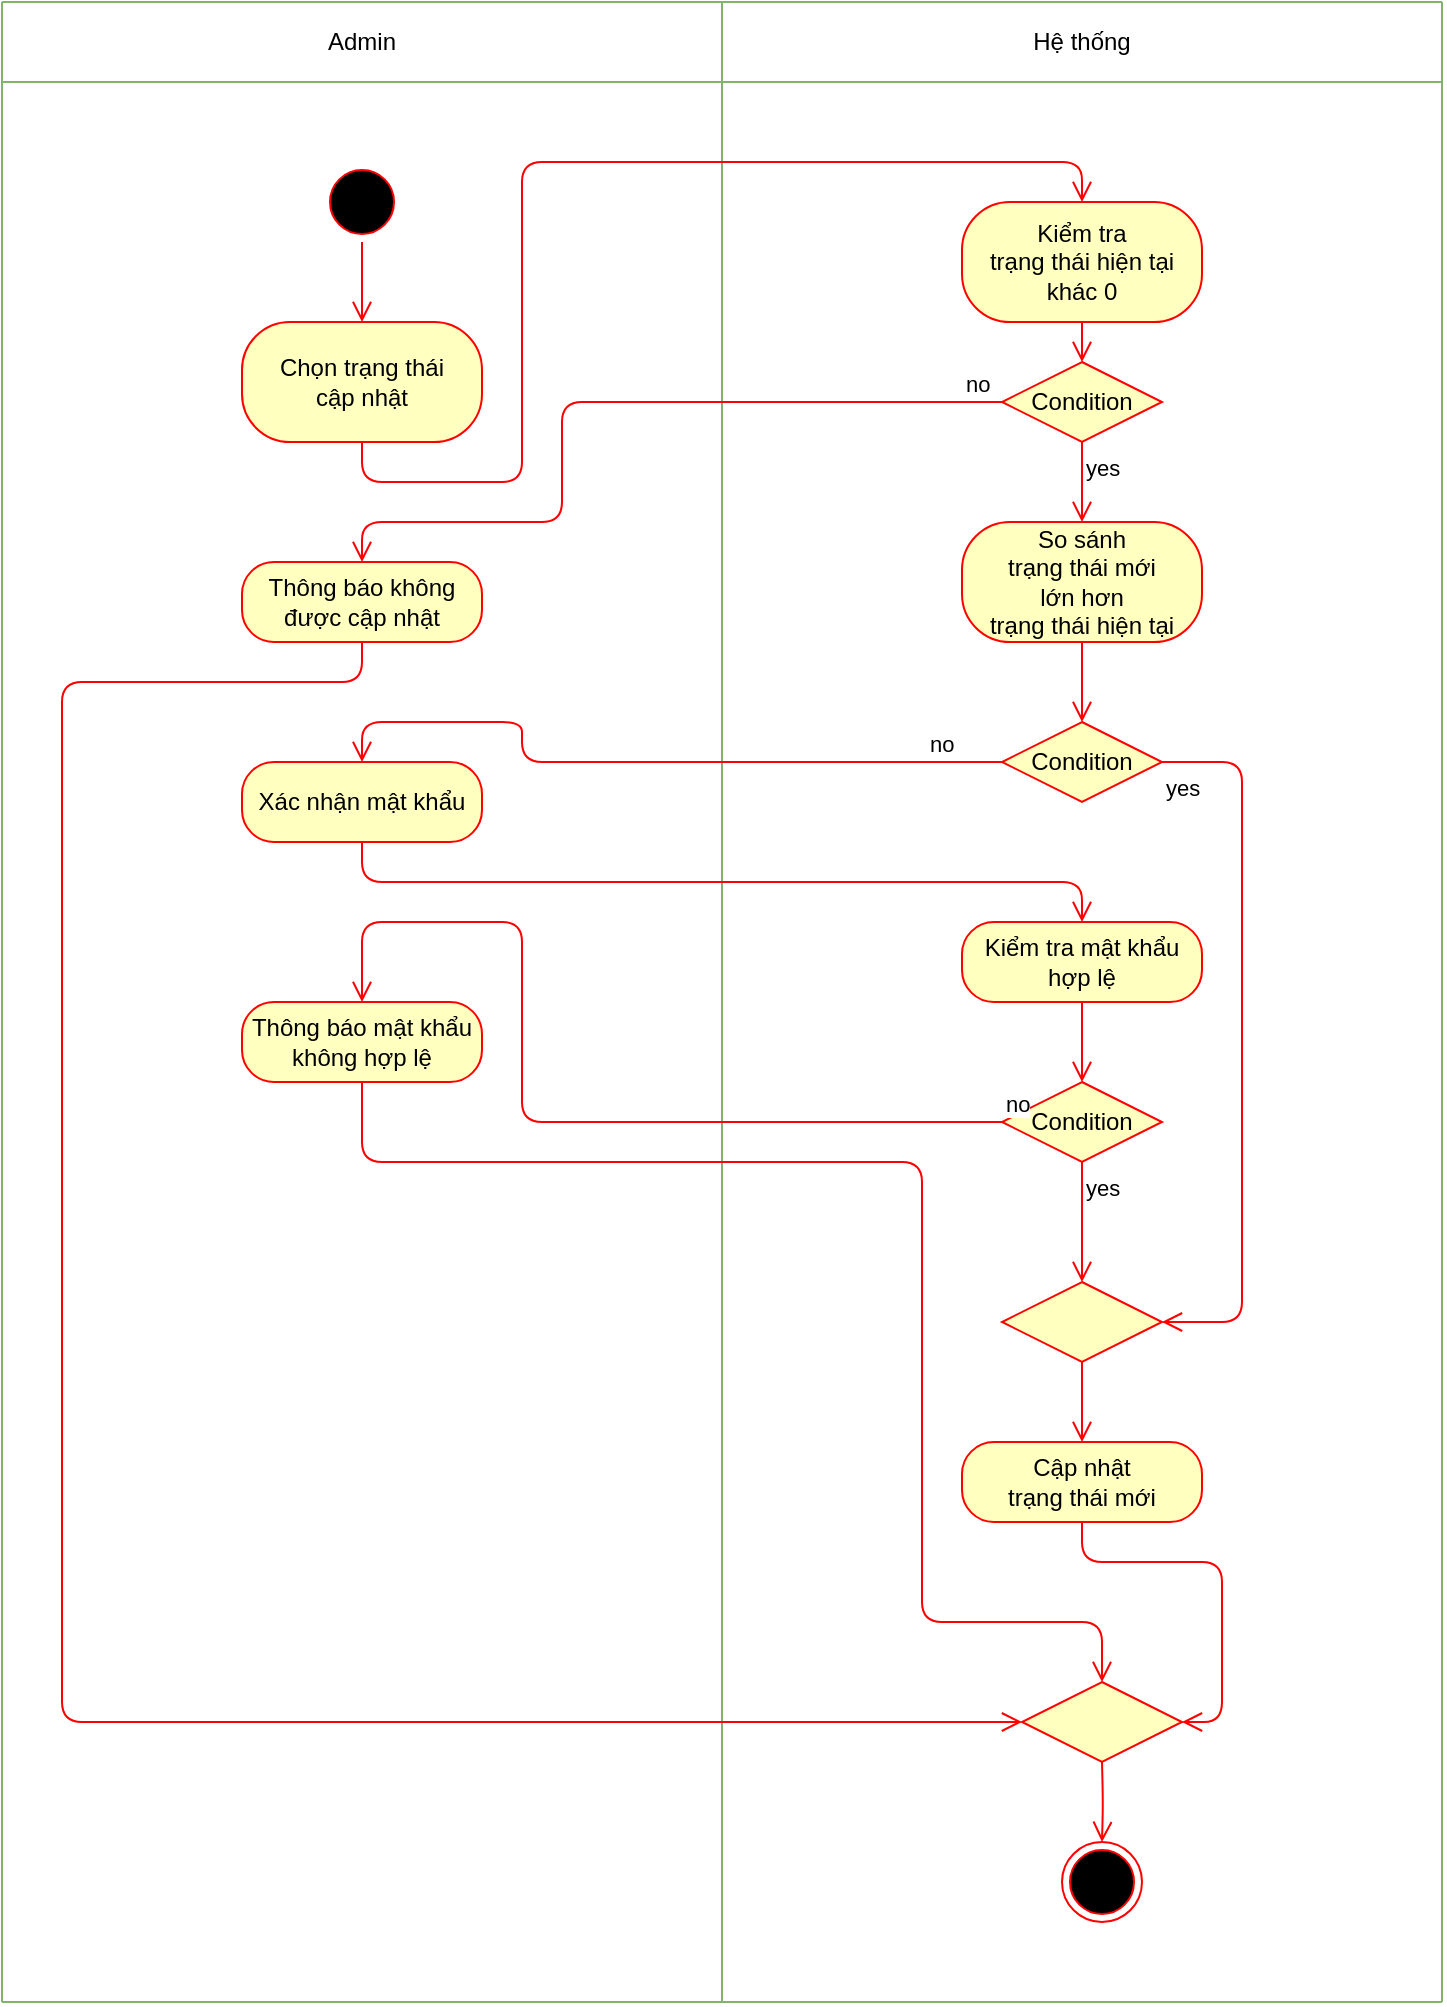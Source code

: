 <mxfile version="14.4.3" type="device"><diagram id="vb8ydJ7-jyvUHMc2sOdM" name="Page-1"><mxGraphModel dx="1024" dy="592" grid="1" gridSize="10" guides="1" tooltips="1" connect="1" arrows="1" fold="1" page="1" pageScale="1" pageWidth="850" pageHeight="1100" math="0" shadow="0"><root><mxCell id="0"/><mxCell id="1" parent="0"/><mxCell id="1lea5Q7CGfJvl4wJVnRm-1" value="" style="endArrow=none;html=1;fillColor=#d5e8d4;strokeColor=#82b366;" parent="1" edge="1"><mxGeometry width="50" height="50" relative="1" as="geometry"><mxPoint x="80" y="40" as="sourcePoint"/><mxPoint x="800" y="40" as="targetPoint"/></mxGeometry></mxCell><mxCell id="1lea5Q7CGfJvl4wJVnRm-2" value="" style="endArrow=none;html=1;fillColor=#d5e8d4;strokeColor=#82b366;" parent="1" edge="1"><mxGeometry width="50" height="50" relative="1" as="geometry"><mxPoint x="440" y="1040" as="sourcePoint"/><mxPoint x="440" y="40" as="targetPoint"/></mxGeometry></mxCell><mxCell id="1lea5Q7CGfJvl4wJVnRm-3" value="Admin" style="text;html=1;strokeColor=none;fillColor=none;align=center;verticalAlign=middle;whiteSpace=wrap;rounded=0;" parent="1" vertex="1"><mxGeometry x="220" y="50" width="80" height="20" as="geometry"/></mxCell><mxCell id="1lea5Q7CGfJvl4wJVnRm-4" value="Hệ thống" style="text;html=1;strokeColor=none;fillColor=none;align=center;verticalAlign=middle;whiteSpace=wrap;rounded=0;" parent="1" vertex="1"><mxGeometry x="580" y="50" width="80" height="20" as="geometry"/></mxCell><mxCell id="1lea5Q7CGfJvl4wJVnRm-5" value="" style="endArrow=none;html=1;fillColor=#d5e8d4;strokeColor=#82b366;" parent="1" edge="1"><mxGeometry width="50" height="50" relative="1" as="geometry"><mxPoint x="80" y="80" as="sourcePoint"/><mxPoint x="800" y="80" as="targetPoint"/></mxGeometry></mxCell><mxCell id="1lea5Q7CGfJvl4wJVnRm-6" value="" style="endArrow=none;html=1;fillColor=#d5e8d4;strokeColor=#82b366;" parent="1" edge="1"><mxGeometry width="50" height="50" relative="1" as="geometry"><mxPoint x="80" y="1040" as="sourcePoint"/><mxPoint x="80" y="40" as="targetPoint"/></mxGeometry></mxCell><mxCell id="1lea5Q7CGfJvl4wJVnRm-7" value="" style="endArrow=none;html=1;fillColor=#d5e8d4;strokeColor=#82b366;" parent="1" edge="1"><mxGeometry width="50" height="50" relative="1" as="geometry"><mxPoint x="800" y="1040" as="sourcePoint"/><mxPoint x="800" y="40" as="targetPoint"/></mxGeometry></mxCell><mxCell id="1lea5Q7CGfJvl4wJVnRm-8" value="" style="ellipse;html=1;shape=startState;fillColor=#000000;strokeColor=#ff0000;" parent="1" vertex="1"><mxGeometry x="240" y="120" width="40" height="40" as="geometry"/></mxCell><mxCell id="1lea5Q7CGfJvl4wJVnRm-9" value="" style="edgeStyle=orthogonalEdgeStyle;html=1;verticalAlign=bottom;endArrow=open;endSize=8;strokeColor=#ff0000;" parent="1" source="1lea5Q7CGfJvl4wJVnRm-8" edge="1"><mxGeometry relative="1" as="geometry"><mxPoint x="260" y="200" as="targetPoint"/></mxGeometry></mxCell><mxCell id="1lea5Q7CGfJvl4wJVnRm-10" value="" style="ellipse;html=1;shape=endState;fillColor=#000000;strokeColor=#ff0000;" parent="1" vertex="1"><mxGeometry x="610" y="960" width="40" height="40" as="geometry"/></mxCell><mxCell id="1lea5Q7CGfJvl4wJVnRm-11" value="" style="endArrow=none;html=1;fillColor=#d5e8d4;strokeColor=#82b366;" parent="1" edge="1"><mxGeometry width="50" height="50" relative="1" as="geometry"><mxPoint x="80" y="1040" as="sourcePoint"/><mxPoint x="800" y="1040" as="targetPoint"/></mxGeometry></mxCell><mxCell id="1lea5Q7CGfJvl4wJVnRm-12" value="Chọn trạng thái&lt;br&gt;cập nhật" style="rounded=1;whiteSpace=wrap;html=1;arcSize=40;fontColor=#000000;fillColor=#ffffc0;strokeColor=#ff0000;" parent="1" vertex="1"><mxGeometry x="200" y="200" width="120" height="60" as="geometry"/></mxCell><mxCell id="1lea5Q7CGfJvl4wJVnRm-13" value="Kiểm tra&lt;br&gt;trạng thái hiện tại&lt;br&gt;khác 0" style="rounded=1;whiteSpace=wrap;html=1;arcSize=40;fontColor=#000000;fillColor=#ffffc0;strokeColor=#ff0000;" parent="1" vertex="1"><mxGeometry x="560" y="140" width="120" height="60" as="geometry"/></mxCell><mxCell id="1lea5Q7CGfJvl4wJVnRm-14" value="" style="edgeStyle=orthogonalEdgeStyle;html=1;verticalAlign=bottom;endArrow=open;endSize=8;strokeColor=#ff0000;exitX=0.5;exitY=1;exitDx=0;exitDy=0;entryX=0.5;entryY=0;entryDx=0;entryDy=0;" parent="1" source="1lea5Q7CGfJvl4wJVnRm-12" target="1lea5Q7CGfJvl4wJVnRm-13" edge="1"><mxGeometry relative="1" as="geometry"><mxPoint x="340" y="340" as="targetPoint"/><mxPoint x="270" y="250" as="sourcePoint"/><Array as="points"><mxPoint x="260" y="280"/><mxPoint x="340" y="280"/><mxPoint x="340" y="120"/><mxPoint x="620" y="120"/></Array></mxGeometry></mxCell><mxCell id="1lea5Q7CGfJvl4wJVnRm-15" value="" style="edgeStyle=orthogonalEdgeStyle;html=1;verticalAlign=bottom;endArrow=open;endSize=8;strokeColor=#ff0000;exitX=0.5;exitY=1;exitDx=0;exitDy=0;entryX=0.5;entryY=0;entryDx=0;entryDy=0;" parent="1" source="1lea5Q7CGfJvl4wJVnRm-13" edge="1"><mxGeometry relative="1" as="geometry"><mxPoint x="620" y="220" as="targetPoint"/><mxPoint x="270" y="170" as="sourcePoint"/></mxGeometry></mxCell><mxCell id="1lea5Q7CGfJvl4wJVnRm-16" value="" style="edgeStyle=orthogonalEdgeStyle;html=1;verticalAlign=bottom;endArrow=open;endSize=8;strokeColor=#ff0000;exitX=0.5;exitY=1;exitDx=0;exitDy=0;entryX=0.5;entryY=0;entryDx=0;entryDy=0;" parent="1" target="1lea5Q7CGfJvl4wJVnRm-10" edge="1"><mxGeometry relative="1" as="geometry"><mxPoint x="280" y="610" as="targetPoint"/><mxPoint x="630" y="920" as="sourcePoint"/></mxGeometry></mxCell><mxCell id="1lea5Q7CGfJvl4wJVnRm-17" value="Condition" style="rhombus;whiteSpace=wrap;html=1;fillColor=#ffffc0;strokeColor=#ff0000;" parent="1" vertex="1"><mxGeometry x="580" y="220" width="80" height="40" as="geometry"/></mxCell><mxCell id="1lea5Q7CGfJvl4wJVnRm-18" value="no" style="edgeStyle=orthogonalEdgeStyle;html=1;align=left;verticalAlign=bottom;endArrow=open;endSize=8;strokeColor=#ff0000;exitX=0;exitY=0.5;exitDx=0;exitDy=0;" parent="1" source="1lea5Q7CGfJvl4wJVnRm-17" edge="1"><mxGeometry x="-0.9" relative="1" as="geometry"><mxPoint x="260" y="320" as="targetPoint"/><Array as="points"><mxPoint x="360" y="240"/><mxPoint x="360" y="300"/><mxPoint x="260" y="300"/></Array><mxPoint as="offset"/></mxGeometry></mxCell><mxCell id="1lea5Q7CGfJvl4wJVnRm-19" value="yes" style="edgeStyle=orthogonalEdgeStyle;html=1;align=left;verticalAlign=top;endArrow=open;endSize=8;strokeColor=#ff0000;" parent="1" source="1lea5Q7CGfJvl4wJVnRm-17" edge="1"><mxGeometry x="-1" relative="1" as="geometry"><mxPoint x="620" y="300" as="targetPoint"/><Array as="points"><mxPoint x="620" y="290"/><mxPoint x="620" y="290"/></Array></mxGeometry></mxCell><mxCell id="1lea5Q7CGfJvl4wJVnRm-20" value="Thông báo không được cập nhật" style="rounded=1;whiteSpace=wrap;html=1;arcSize=40;fontColor=#000000;fillColor=#ffffc0;strokeColor=#ff0000;" parent="1" vertex="1"><mxGeometry x="200" y="320" width="120" height="40" as="geometry"/></mxCell><mxCell id="1lea5Q7CGfJvl4wJVnRm-21" value="" style="edgeStyle=orthogonalEdgeStyle;html=1;verticalAlign=bottom;endArrow=open;endSize=8;strokeColor=#ff0000;entryX=0;entryY=0.5;entryDx=0;entryDy=0;exitX=0.5;exitY=1;exitDx=0;exitDy=0;" parent="1" source="1lea5Q7CGfJvl4wJVnRm-20" target="1lea5Q7CGfJvl4wJVnRm-27" edge="1"><mxGeometry relative="1" as="geometry"><mxPoint x="100" y="510" as="targetPoint"/><Array as="points"><mxPoint x="260" y="380"/><mxPoint x="110" y="380"/><mxPoint x="110" y="900"/></Array><mxPoint x="250" y="510" as="sourcePoint"/></mxGeometry></mxCell><mxCell id="1lea5Q7CGfJvl4wJVnRm-27" value="" style="rhombus;whiteSpace=wrap;html=1;fillColor=#ffffc0;strokeColor=#ff0000;" parent="1" vertex="1"><mxGeometry x="590" y="880" width="80" height="40" as="geometry"/></mxCell><mxCell id="1lea5Q7CGfJvl4wJVnRm-30" value="So sánh&lt;br&gt;trạng thái mới&lt;br&gt;lớn hơn&lt;br&gt;trạng thái hiện tại" style="rounded=1;whiteSpace=wrap;html=1;arcSize=40;fontColor=#000000;fillColor=#ffffc0;strokeColor=#ff0000;" parent="1" vertex="1"><mxGeometry x="560" y="300" width="120" height="60" as="geometry"/></mxCell><mxCell id="1lea5Q7CGfJvl4wJVnRm-31" value="Condition" style="rhombus;whiteSpace=wrap;html=1;fillColor=#ffffc0;strokeColor=#ff0000;" parent="1" vertex="1"><mxGeometry x="580" y="400" width="80" height="40" as="geometry"/></mxCell><mxCell id="1lea5Q7CGfJvl4wJVnRm-32" value="no" style="edgeStyle=orthogonalEdgeStyle;html=1;align=left;verticalAlign=bottom;endArrow=open;endSize=8;strokeColor=#ff0000;entryX=0.5;entryY=0;entryDx=0;entryDy=0;" parent="1" source="1lea5Q7CGfJvl4wJVnRm-31" target="1lea5Q7CGfJvl4wJVnRm-38" edge="1"><mxGeometry x="-0.789" relative="1" as="geometry"><mxPoint x="400" y="410" as="targetPoint"/><Array as="points"><mxPoint x="340" y="420"/><mxPoint x="340" y="400"/><mxPoint x="260" y="400"/></Array><mxPoint as="offset"/></mxGeometry></mxCell><mxCell id="1lea5Q7CGfJvl4wJVnRm-33" value="yes" style="edgeStyle=orthogonalEdgeStyle;html=1;align=left;verticalAlign=top;endArrow=open;endSize=8;strokeColor=#ff0000;exitX=1;exitY=0.5;exitDx=0;exitDy=0;entryX=1;entryY=0.5;entryDx=0;entryDy=0;" parent="1" source="1lea5Q7CGfJvl4wJVnRm-31" target="1lea5Q7CGfJvl4wJVnRm-48" edge="1"><mxGeometry x="-1" relative="1" as="geometry"><mxPoint x="760" y="420" as="targetPoint"/><Array as="points"><mxPoint x="700" y="420"/><mxPoint x="700" y="700"/></Array></mxGeometry></mxCell><mxCell id="1lea5Q7CGfJvl4wJVnRm-34" value="" style="edgeStyle=orthogonalEdgeStyle;html=1;verticalAlign=bottom;endArrow=open;endSize=8;strokeColor=#ff0000;exitX=0.5;exitY=1;exitDx=0;exitDy=0;" parent="1" source="1lea5Q7CGfJvl4wJVnRm-30" edge="1"><mxGeometry relative="1" as="geometry"><mxPoint x="620" y="400" as="targetPoint"/><mxPoint x="630" y="740" as="sourcePoint"/></mxGeometry></mxCell><mxCell id="1lea5Q7CGfJvl4wJVnRm-38" value="Xác nhận mật khẩu" style="rounded=1;whiteSpace=wrap;html=1;arcSize=40;fontColor=#000000;fillColor=#ffffc0;strokeColor=#ff0000;" parent="1" vertex="1"><mxGeometry x="200" y="420" width="120" height="40" as="geometry"/></mxCell><mxCell id="1lea5Q7CGfJvl4wJVnRm-39" value="" style="edgeStyle=orthogonalEdgeStyle;html=1;verticalAlign=bottom;endArrow=open;endSize=8;strokeColor=#ff0000;entryX=0.5;entryY=0;entryDx=0;entryDy=0;" parent="1" source="1lea5Q7CGfJvl4wJVnRm-38" target="1lea5Q7CGfJvl4wJVnRm-42" edge="1"><mxGeometry relative="1" as="geometry"><mxPoint x="260" y="520" as="targetPoint"/><Array as="points"><mxPoint x="260" y="480"/></Array></mxGeometry></mxCell><mxCell id="1lea5Q7CGfJvl4wJVnRm-40" value="Cập nhật&lt;br&gt;trạng thái mới" style="rounded=1;whiteSpace=wrap;html=1;arcSize=40;fontColor=#000000;fillColor=#ffffc0;strokeColor=#ff0000;" parent="1" vertex="1"><mxGeometry x="560" y="760" width="120" height="40" as="geometry"/></mxCell><mxCell id="1lea5Q7CGfJvl4wJVnRm-41" value="" style="edgeStyle=orthogonalEdgeStyle;html=1;verticalAlign=bottom;endArrow=open;endSize=8;strokeColor=#ff0000;entryX=1;entryY=0.5;entryDx=0;entryDy=0;" parent="1" source="1lea5Q7CGfJvl4wJVnRm-40" target="1lea5Q7CGfJvl4wJVnRm-27" edge="1"><mxGeometry relative="1" as="geometry"><mxPoint x="620" y="850" as="targetPoint"/><Array as="points"><mxPoint x="620" y="820"/><mxPoint x="690" y="820"/><mxPoint x="690" y="900"/></Array></mxGeometry></mxCell><mxCell id="1lea5Q7CGfJvl4wJVnRm-42" value="Kiểm tra mật khẩu&lt;br&gt;hợp lệ" style="rounded=1;whiteSpace=wrap;html=1;arcSize=40;fontColor=#000000;fillColor=#ffffc0;strokeColor=#ff0000;" parent="1" vertex="1"><mxGeometry x="560" y="500" width="120" height="40" as="geometry"/></mxCell><mxCell id="1lea5Q7CGfJvl4wJVnRm-43" value="" style="edgeStyle=orthogonalEdgeStyle;html=1;verticalAlign=bottom;endArrow=open;endSize=8;strokeColor=#ff0000;" parent="1" source="1lea5Q7CGfJvl4wJVnRm-42" edge="1"><mxGeometry relative="1" as="geometry"><mxPoint x="620" y="580" as="targetPoint"/></mxGeometry></mxCell><mxCell id="1lea5Q7CGfJvl4wJVnRm-44" value="Condition" style="rhombus;whiteSpace=wrap;html=1;fillColor=#ffffc0;strokeColor=#ff0000;" parent="1" vertex="1"><mxGeometry x="580" y="580" width="80" height="40" as="geometry"/></mxCell><mxCell id="1lea5Q7CGfJvl4wJVnRm-45" value="no" style="edgeStyle=orthogonalEdgeStyle;html=1;align=left;verticalAlign=bottom;endArrow=open;endSize=8;strokeColor=#ff0000;exitX=0;exitY=0.5;exitDx=0;exitDy=0;entryX=0.5;entryY=0;entryDx=0;entryDy=0;" parent="1" source="1lea5Q7CGfJvl4wJVnRm-44" target="1lea5Q7CGfJvl4wJVnRm-47" edge="1"><mxGeometry x="-1" relative="1" as="geometry"><mxPoint x="760" y="600" as="targetPoint"/><Array as="points"><mxPoint x="340" y="600"/><mxPoint x="340" y="500"/><mxPoint x="260" y="500"/></Array></mxGeometry></mxCell><mxCell id="1lea5Q7CGfJvl4wJVnRm-46" value="yes" style="edgeStyle=orthogonalEdgeStyle;html=1;align=left;verticalAlign=top;endArrow=open;endSize=8;strokeColor=#ff0000;" parent="1" source="1lea5Q7CGfJvl4wJVnRm-44" edge="1"><mxGeometry x="-1" relative="1" as="geometry"><mxPoint x="620" y="680" as="targetPoint"/></mxGeometry></mxCell><mxCell id="1lea5Q7CGfJvl4wJVnRm-47" value="Thông báo mật khẩu&lt;br&gt;không hợp lệ" style="rounded=1;whiteSpace=wrap;html=1;arcSize=40;fontColor=#000000;fillColor=#ffffc0;strokeColor=#ff0000;" parent="1" vertex="1"><mxGeometry x="200" y="540" width="120" height="40" as="geometry"/></mxCell><mxCell id="1lea5Q7CGfJvl4wJVnRm-48" value="&lt;br&gt;" style="rhombus;whiteSpace=wrap;html=1;fillColor=#ffffc0;strokeColor=#ff0000;" parent="1" vertex="1"><mxGeometry x="580" y="680" width="80" height="40" as="geometry"/></mxCell><mxCell id="1lea5Q7CGfJvl4wJVnRm-51" value="" style="edgeStyle=orthogonalEdgeStyle;html=1;verticalAlign=bottom;endArrow=open;endSize=8;strokeColor=#ff0000;exitX=0.5;exitY=1;exitDx=0;exitDy=0;entryX=0.5;entryY=0;entryDx=0;entryDy=0;" parent="1" source="1lea5Q7CGfJvl4wJVnRm-48" target="1lea5Q7CGfJvl4wJVnRm-40" edge="1"><mxGeometry relative="1" as="geometry"><mxPoint x="630" y="860" as="targetPoint"/><mxPoint x="630" y="800" as="sourcePoint"/></mxGeometry></mxCell><mxCell id="1lea5Q7CGfJvl4wJVnRm-52" value="" style="edgeStyle=orthogonalEdgeStyle;html=1;verticalAlign=bottom;endArrow=open;endSize=8;strokeColor=#ff0000;exitX=0.5;exitY=1;exitDx=0;exitDy=0;entryX=0.5;entryY=0;entryDx=0;entryDy=0;" parent="1" source="1lea5Q7CGfJvl4wJVnRm-47" target="1lea5Q7CGfJvl4wJVnRm-27" edge="1"><mxGeometry relative="1" as="geometry"><mxPoint x="630" y="770" as="targetPoint"/><mxPoint x="630" y="730" as="sourcePoint"/><Array as="points"><mxPoint x="260" y="620"/><mxPoint x="540" y="620"/><mxPoint x="540" y="850"/><mxPoint x="630" y="850"/></Array></mxGeometry></mxCell></root></mxGraphModel></diagram></mxfile>